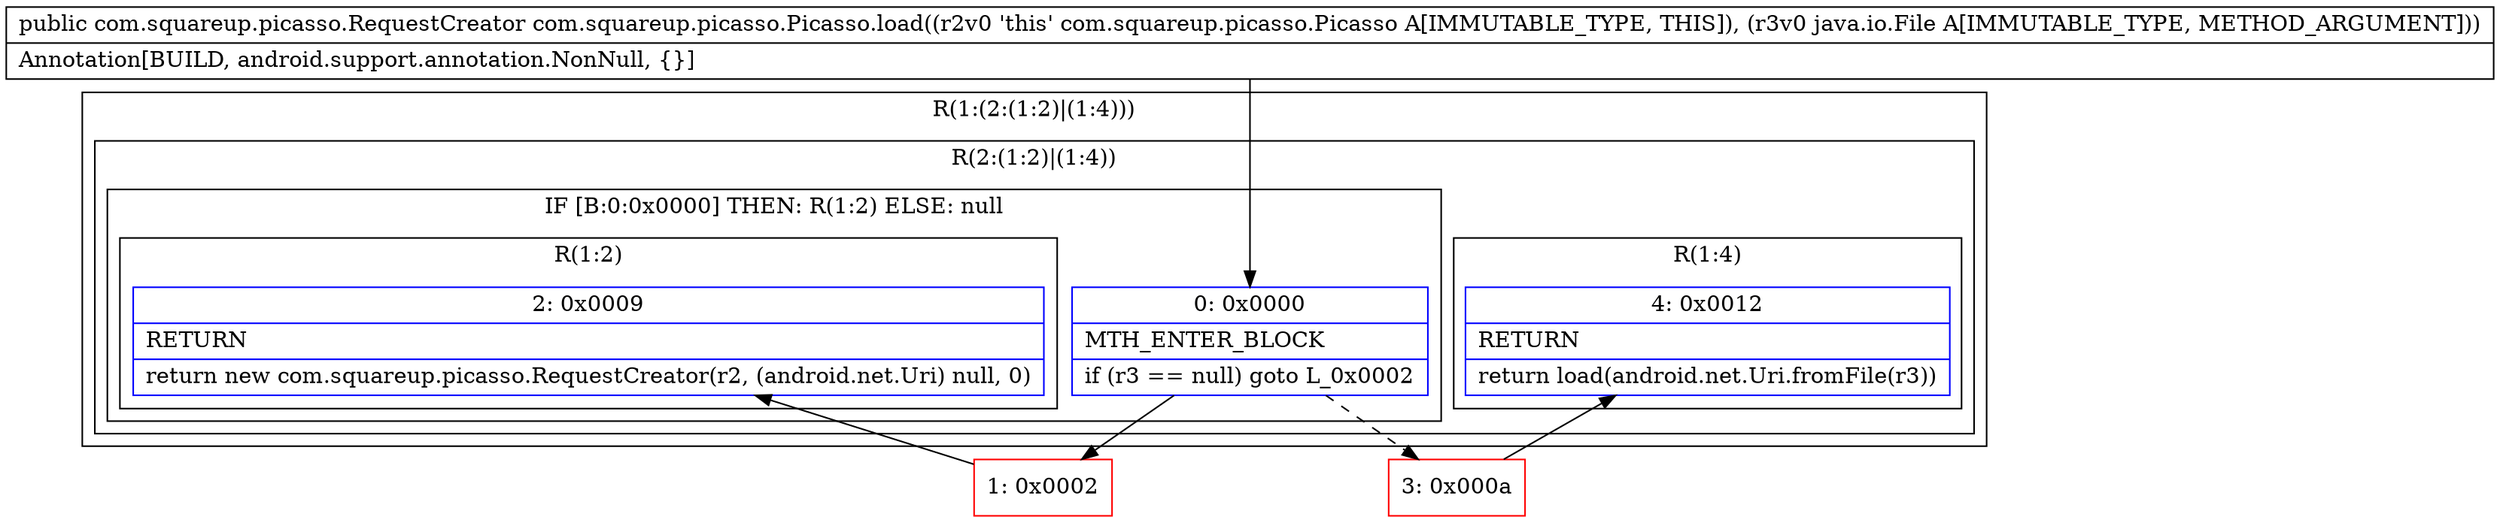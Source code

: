 digraph "CFG forcom.squareup.picasso.Picasso.load(Ljava\/io\/File;)Lcom\/squareup\/picasso\/RequestCreator;" {
subgraph cluster_Region_2145095557 {
label = "R(1:(2:(1:2)|(1:4)))";
node [shape=record,color=blue];
subgraph cluster_Region_1203825058 {
label = "R(2:(1:2)|(1:4))";
node [shape=record,color=blue];
subgraph cluster_IfRegion_1060357755 {
label = "IF [B:0:0x0000] THEN: R(1:2) ELSE: null";
node [shape=record,color=blue];
Node_0 [shape=record,label="{0\:\ 0x0000|MTH_ENTER_BLOCK\l|if (r3 == null) goto L_0x0002\l}"];
subgraph cluster_Region_2121586641 {
label = "R(1:2)";
node [shape=record,color=blue];
Node_2 [shape=record,label="{2\:\ 0x0009|RETURN\l|return new com.squareup.picasso.RequestCreator(r2, (android.net.Uri) null, 0)\l}"];
}
}
subgraph cluster_Region_1567672381 {
label = "R(1:4)";
node [shape=record,color=blue];
Node_4 [shape=record,label="{4\:\ 0x0012|RETURN\l|return load(android.net.Uri.fromFile(r3))\l}"];
}
}
}
Node_1 [shape=record,color=red,label="{1\:\ 0x0002}"];
Node_3 [shape=record,color=red,label="{3\:\ 0x000a}"];
MethodNode[shape=record,label="{public com.squareup.picasso.RequestCreator com.squareup.picasso.Picasso.load((r2v0 'this' com.squareup.picasso.Picasso A[IMMUTABLE_TYPE, THIS]), (r3v0 java.io.File A[IMMUTABLE_TYPE, METHOD_ARGUMENT]))  | Annotation[BUILD, android.support.annotation.NonNull, \{\}]\l}"];
MethodNode -> Node_0;
Node_0 -> Node_1;
Node_0 -> Node_3[style=dashed];
Node_1 -> Node_2;
Node_3 -> Node_4;
}

